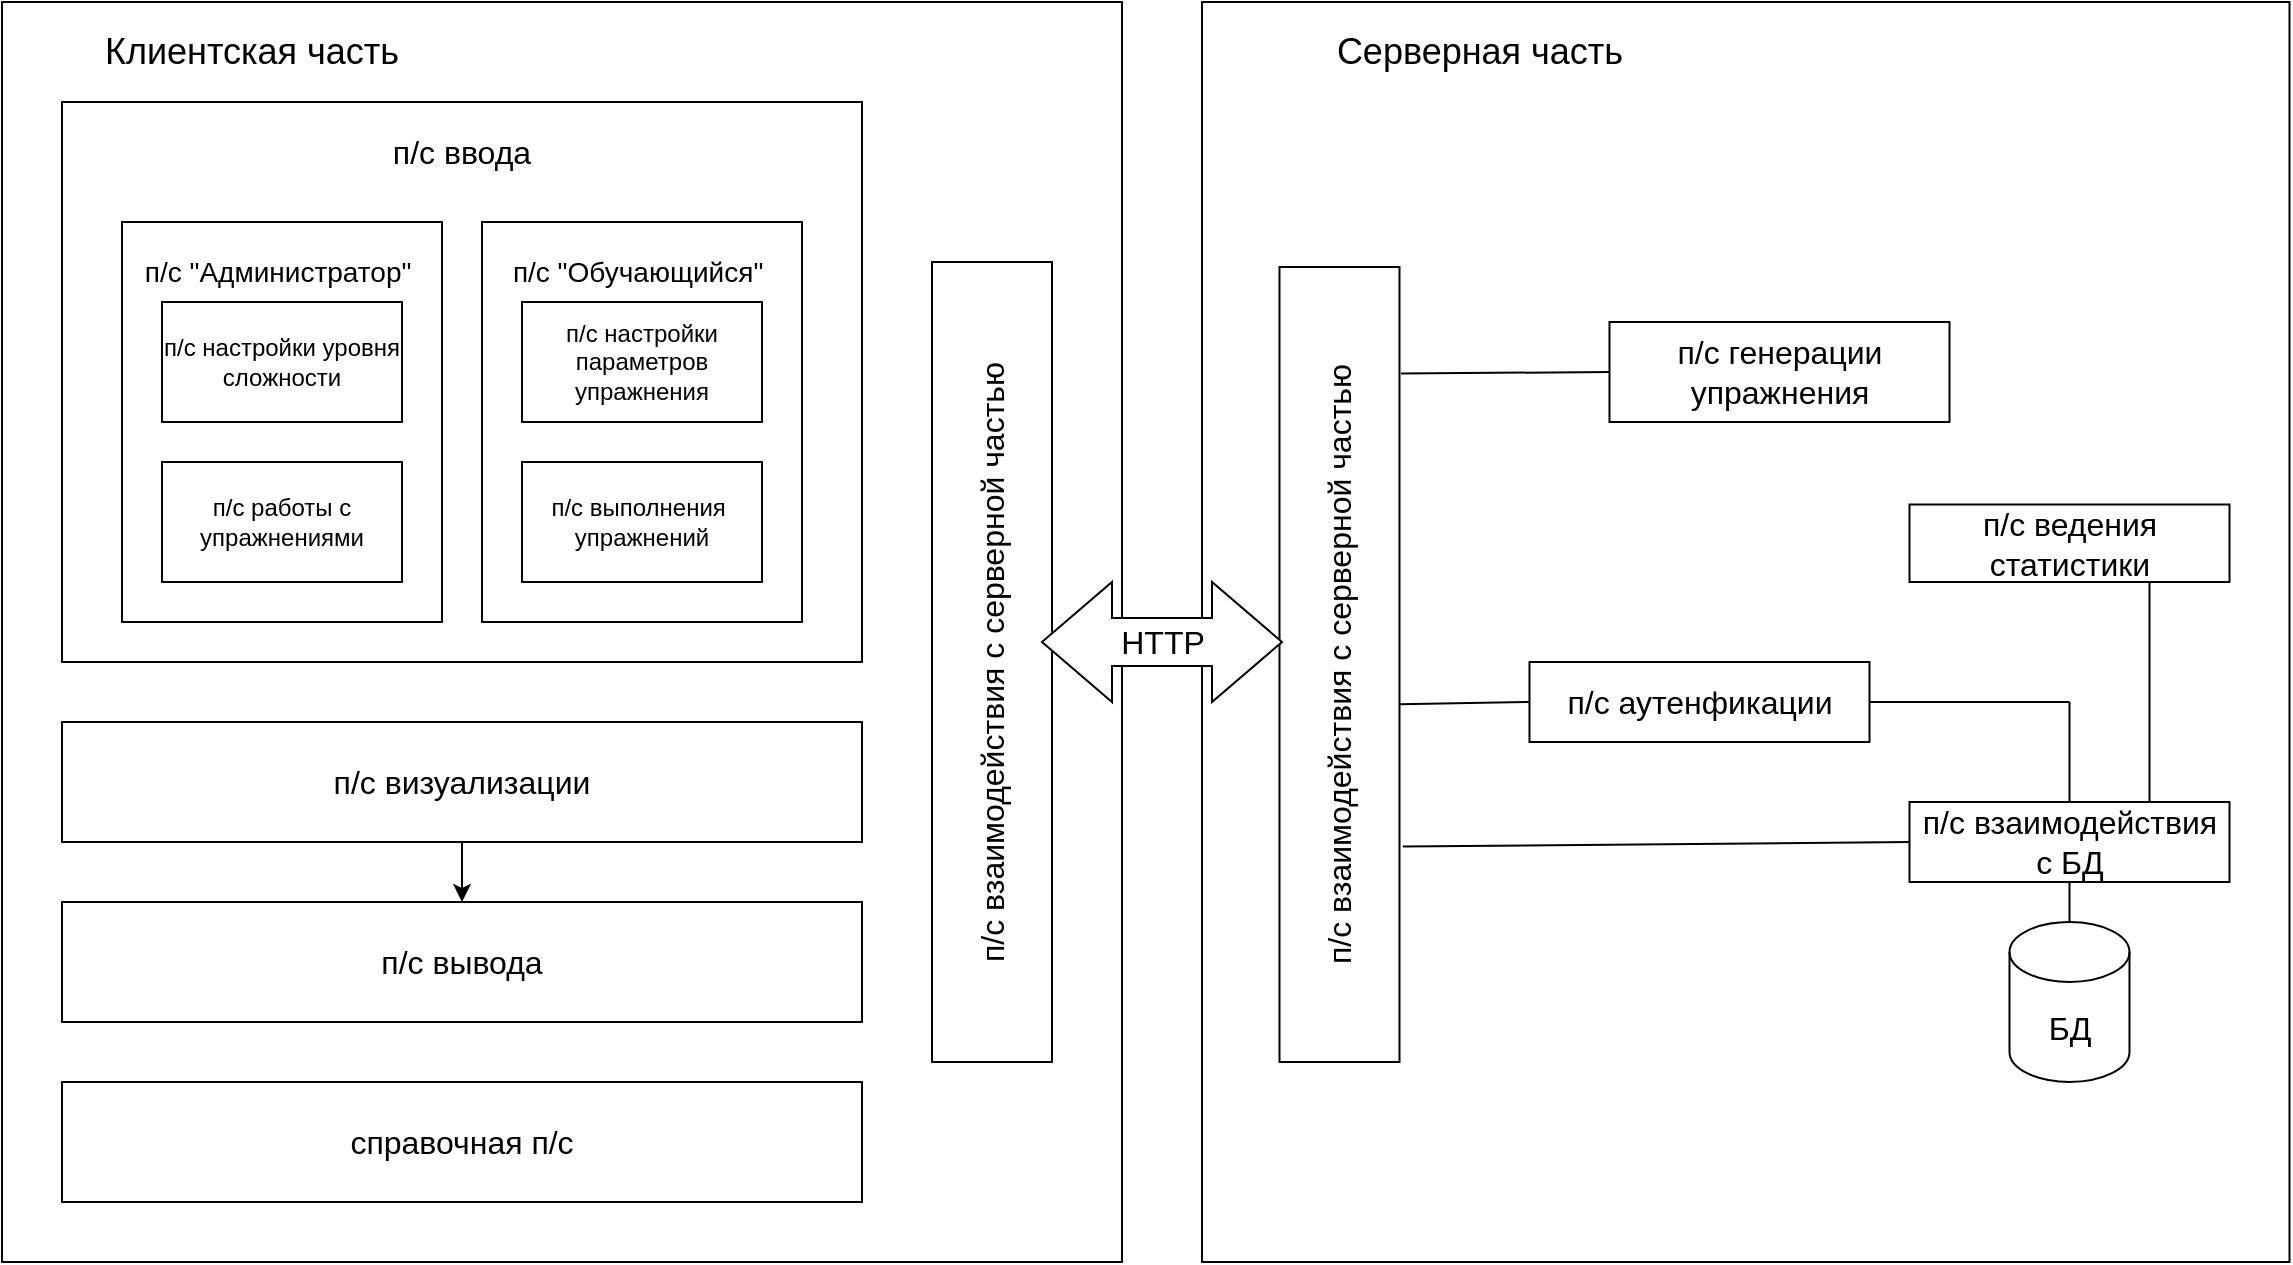 <mxfile version="24.7.17">
  <diagram name="Страница — 1" id="AvSwX9tglvJ7psdM4ufj">
    <mxGraphModel dx="1222" dy="1198" grid="0" gridSize="10" guides="1" tooltips="1" connect="1" arrows="1" fold="1" page="0" pageScale="1" pageWidth="827" pageHeight="1169" math="0" shadow="0">
      <root>
        <mxCell id="0" />
        <mxCell id="1" parent="0" />
        <mxCell id="a4ciOlM0Xgx-LXiKj8uF-37" value="" style="rounded=0;whiteSpace=wrap;html=1;" vertex="1" parent="1">
          <mxGeometry x="680" y="-10" width="543.75" height="630" as="geometry" />
        </mxCell>
        <mxCell id="a4ciOlM0Xgx-LXiKj8uF-16" value="" style="rounded=0;whiteSpace=wrap;html=1;" vertex="1" parent="1">
          <mxGeometry x="80" y="-10" width="560" height="630" as="geometry" />
        </mxCell>
        <mxCell id="a4ciOlM0Xgx-LXiKj8uF-2" value="" style="rounded=0;whiteSpace=wrap;html=1;" vertex="1" parent="1">
          <mxGeometry x="110" y="40" width="400" height="280" as="geometry" />
        </mxCell>
        <mxCell id="a4ciOlM0Xgx-LXiKj8uF-1" value="" style="rounded=0;whiteSpace=wrap;html=1;" vertex="1" parent="1">
          <mxGeometry x="140" y="100" width="160" height="200" as="geometry" />
        </mxCell>
        <mxCell id="a4ciOlM0Xgx-LXiKj8uF-3" value="п/с настройки уровня сложности" style="rounded=0;whiteSpace=wrap;html=1;" vertex="1" parent="1">
          <mxGeometry x="160" y="140" width="120" height="60" as="geometry" />
        </mxCell>
        <mxCell id="a4ciOlM0Xgx-LXiKj8uF-4" value="п/с работы с упражнениями" style="rounded=0;whiteSpace=wrap;html=1;" vertex="1" parent="1">
          <mxGeometry x="160" y="220" width="120" height="60" as="geometry" />
        </mxCell>
        <mxCell id="a4ciOlM0Xgx-LXiKj8uF-5" value="&lt;font style=&quot;font-size: 14px;&quot;&gt;п/с &quot;Администратор&quot;&amp;nbsp;&lt;/font&gt;" style="text;html=1;align=center;verticalAlign=middle;whiteSpace=wrap;rounded=0;strokeWidth=2;" vertex="1" parent="1">
          <mxGeometry x="150" y="110" width="140" height="30" as="geometry" />
        </mxCell>
        <mxCell id="a4ciOlM0Xgx-LXiKj8uF-6" value="" style="rounded=0;whiteSpace=wrap;html=1;" vertex="1" parent="1">
          <mxGeometry x="320" y="100" width="160" height="200" as="geometry" />
        </mxCell>
        <mxCell id="a4ciOlM0Xgx-LXiKj8uF-7" value="п/с настройки параметров упражнения" style="rounded=0;whiteSpace=wrap;html=1;" vertex="1" parent="1">
          <mxGeometry x="340" y="140" width="120" height="60" as="geometry" />
        </mxCell>
        <mxCell id="a4ciOlM0Xgx-LXiKj8uF-8" value="п/с выполнения&amp;nbsp; упражнений" style="rounded=0;whiteSpace=wrap;html=1;" vertex="1" parent="1">
          <mxGeometry x="340" y="220" width="120" height="60" as="geometry" />
        </mxCell>
        <mxCell id="a4ciOlM0Xgx-LXiKj8uF-9" value="&lt;font style=&quot;font-size: 14px;&quot;&gt;п/с &quot;Обучающийся&quot;&amp;nbsp;&lt;/font&gt;" style="text;html=1;align=center;verticalAlign=middle;whiteSpace=wrap;rounded=0;strokeWidth=2;" vertex="1" parent="1">
          <mxGeometry x="330" y="110" width="140" height="30" as="geometry" />
        </mxCell>
        <mxCell id="a4ciOlM0Xgx-LXiKj8uF-10" value="&lt;font style=&quot;font-size: 16px;&quot;&gt;п/с ввода&lt;/font&gt;" style="text;html=1;align=center;verticalAlign=middle;whiteSpace=wrap;rounded=0;" vertex="1" parent="1">
          <mxGeometry x="260" y="50" width="100" height="30" as="geometry" />
        </mxCell>
        <mxCell id="a4ciOlM0Xgx-LXiKj8uF-13" value="" style="edgeStyle=orthogonalEdgeStyle;rounded=0;orthogonalLoop=1;jettySize=auto;html=1;" edge="1" parent="1" source="a4ciOlM0Xgx-LXiKj8uF-11" target="a4ciOlM0Xgx-LXiKj8uF-12">
          <mxGeometry relative="1" as="geometry" />
        </mxCell>
        <mxCell id="a4ciOlM0Xgx-LXiKj8uF-11" value="&lt;font style=&quot;font-size: 16px;&quot;&gt;п/с визуализации&lt;/font&gt;" style="rounded=0;whiteSpace=wrap;html=1;" vertex="1" parent="1">
          <mxGeometry x="110" y="350" width="400" height="60" as="geometry" />
        </mxCell>
        <mxCell id="a4ciOlM0Xgx-LXiKj8uF-12" value="&lt;font style=&quot;font-size: 16px;&quot;&gt;п/с вывода&lt;/font&gt;" style="rounded=0;whiteSpace=wrap;html=1;" vertex="1" parent="1">
          <mxGeometry x="110" y="440" width="400" height="60" as="geometry" />
        </mxCell>
        <mxCell id="a4ciOlM0Xgx-LXiKj8uF-14" value="&lt;font style=&quot;font-size: 16px;&quot;&gt;справочная п/с&lt;/font&gt;" style="rounded=0;whiteSpace=wrap;html=1;" vertex="1" parent="1">
          <mxGeometry x="110" y="530" width="400" height="60" as="geometry" />
        </mxCell>
        <mxCell id="a4ciOlM0Xgx-LXiKj8uF-15" value="&lt;font style=&quot;font-size: 16px;&quot;&gt;п/с взаимодействия с серверной частью&lt;/font&gt;" style="rounded=0;whiteSpace=wrap;html=1;rotation=-90;" vertex="1" parent="1">
          <mxGeometry x="375" y="290" width="400" height="60" as="geometry" />
        </mxCell>
        <mxCell id="a4ciOlM0Xgx-LXiKj8uF-17" value="Клиентская часть" style="text;html=1;align=center;verticalAlign=middle;whiteSpace=wrap;rounded=0;fontSize=18;" vertex="1" parent="1">
          <mxGeometry x="110" width="190" height="30" as="geometry" />
        </mxCell>
        <mxCell id="a4ciOlM0Xgx-LXiKj8uF-18" value="&lt;font style=&quot;font-size: 16px;&quot;&gt;п/с взаимодействия с серверной частью&lt;/font&gt;" style="rounded=0;whiteSpace=wrap;html=1;rotation=-90;" vertex="1" parent="1">
          <mxGeometry x="550" y="291.25" width="397.5" height="60" as="geometry" />
        </mxCell>
        <mxCell id="a4ciOlM0Xgx-LXiKj8uF-20" value="п/с генерации упражнения" style="rounded=0;whiteSpace=wrap;html=1;fontSize=16;" vertex="1" parent="1">
          <mxGeometry x="883.75" y="150" width="170" height="50" as="geometry" />
        </mxCell>
        <mxCell id="a4ciOlM0Xgx-LXiKj8uF-21" value="п/с ведения статистики" style="rounded=0;whiteSpace=wrap;html=1;fontSize=16;" vertex="1" parent="1">
          <mxGeometry x="1033.75" y="241.25" width="160" height="38.75" as="geometry" />
        </mxCell>
        <mxCell id="a4ciOlM0Xgx-LXiKj8uF-22" value="п/с аутенфикации" style="rounded=0;whiteSpace=wrap;html=1;fontSize=16;" vertex="1" parent="1">
          <mxGeometry x="843.75" y="320" width="170" height="40" as="geometry" />
        </mxCell>
        <mxCell id="a4ciOlM0Xgx-LXiKj8uF-23" value="п/с взаимодействия с БД" style="rounded=0;whiteSpace=wrap;html=1;fontSize=16;" vertex="1" parent="1">
          <mxGeometry x="1033.75" y="390" width="160" height="40" as="geometry" />
        </mxCell>
        <mxCell id="a4ciOlM0Xgx-LXiKj8uF-24" value="БД" style="shape=cylinder3;whiteSpace=wrap;html=1;boundedLbl=1;backgroundOutline=1;size=15;fontSize=16;" vertex="1" parent="1">
          <mxGeometry x="1083.75" y="450" width="60" height="80" as="geometry" />
        </mxCell>
        <mxCell id="a4ciOlM0Xgx-LXiKj8uF-26" value="" style="endArrow=none;html=1;rounded=0;entryX=0;entryY=0.5;entryDx=0;entryDy=0;exitX=0.866;exitY=1.013;exitDx=0;exitDy=0;exitPerimeter=0;" edge="1" parent="1" source="a4ciOlM0Xgx-LXiKj8uF-18" target="a4ciOlM0Xgx-LXiKj8uF-20">
          <mxGeometry width="50" height="50" relative="1" as="geometry">
            <mxPoint x="713.75" y="360" as="sourcePoint" />
            <mxPoint x="763.75" y="310" as="targetPoint" />
          </mxGeometry>
        </mxCell>
        <mxCell id="a4ciOlM0Xgx-LXiKj8uF-29" value="" style="endArrow=none;html=1;rounded=0;entryX=0;entryY=0.5;entryDx=0;entryDy=0;exitX=0.45;exitY=1;exitDx=0;exitDy=0;exitPerimeter=0;" edge="1" parent="1" source="a4ciOlM0Xgx-LXiKj8uF-18" target="a4ciOlM0Xgx-LXiKj8uF-22">
          <mxGeometry width="50" height="50" relative="1" as="geometry">
            <mxPoint x="713.75" y="360" as="sourcePoint" />
            <mxPoint x="763.75" y="310" as="targetPoint" />
          </mxGeometry>
        </mxCell>
        <mxCell id="a4ciOlM0Xgx-LXiKj8uF-31" value="" style="endArrow=none;html=1;rounded=0;entryX=1;entryY=0.5;entryDx=0;entryDy=0;" edge="1" parent="1" target="a4ciOlM0Xgx-LXiKj8uF-22">
          <mxGeometry width="50" height="50" relative="1" as="geometry">
            <mxPoint x="1113.75" y="340" as="sourcePoint" />
            <mxPoint x="763.75" y="310" as="targetPoint" />
          </mxGeometry>
        </mxCell>
        <mxCell id="a4ciOlM0Xgx-LXiKj8uF-32" value="" style="endArrow=none;html=1;rounded=0;exitX=0.5;exitY=0;exitDx=0;exitDy=0;" edge="1" parent="1" source="a4ciOlM0Xgx-LXiKj8uF-23">
          <mxGeometry width="50" height="50" relative="1" as="geometry">
            <mxPoint x="713.75" y="360" as="sourcePoint" />
            <mxPoint x="1113.75" y="340" as="targetPoint" />
          </mxGeometry>
        </mxCell>
        <mxCell id="a4ciOlM0Xgx-LXiKj8uF-34" value="" style="endArrow=none;html=1;rounded=0;exitX=0;exitY=0.5;exitDx=0;exitDy=0;entryX=0.271;entryY=1.027;entryDx=0;entryDy=0;entryPerimeter=0;" edge="1" parent="1" source="a4ciOlM0Xgx-LXiKj8uF-23" target="a4ciOlM0Xgx-LXiKj8uF-18">
          <mxGeometry width="50" height="50" relative="1" as="geometry">
            <mxPoint x="863.75" y="360" as="sourcePoint" />
            <mxPoint x="913.75" y="310" as="targetPoint" />
          </mxGeometry>
        </mxCell>
        <mxCell id="a4ciOlM0Xgx-LXiKj8uF-35" value="" style="endArrow=none;html=1;rounded=0;exitX=0.5;exitY=0;exitDx=0;exitDy=0;exitPerimeter=0;entryX=0.5;entryY=1;entryDx=0;entryDy=0;" edge="1" parent="1" source="a4ciOlM0Xgx-LXiKj8uF-24" target="a4ciOlM0Xgx-LXiKj8uF-23">
          <mxGeometry width="50" height="50" relative="1" as="geometry">
            <mxPoint x="823.75" y="340" as="sourcePoint" />
            <mxPoint x="873.75" y="290" as="targetPoint" />
          </mxGeometry>
        </mxCell>
        <mxCell id="a4ciOlM0Xgx-LXiKj8uF-36" value="" style="endArrow=none;html=1;rounded=0;exitX=0.75;exitY=0;exitDx=0;exitDy=0;entryX=0.75;entryY=1;entryDx=0;entryDy=0;" edge="1" parent="1" source="a4ciOlM0Xgx-LXiKj8uF-23" target="a4ciOlM0Xgx-LXiKj8uF-21">
          <mxGeometry width="50" height="50" relative="1" as="geometry">
            <mxPoint x="1140.75" y="380" as="sourcePoint" />
            <mxPoint x="1163.75" y="310" as="targetPoint" />
          </mxGeometry>
        </mxCell>
        <mxCell id="a4ciOlM0Xgx-LXiKj8uF-39" value="Серверная часть" style="text;html=1;align=center;verticalAlign=middle;whiteSpace=wrap;rounded=0;fontSize=18;" vertex="1" parent="1">
          <mxGeometry x="723.75" width="190" height="30" as="geometry" />
        </mxCell>
        <mxCell id="a4ciOlM0Xgx-LXiKj8uF-40" value="&lt;font style=&quot;font-size: 16px;&quot;&gt;HTTP&lt;/font&gt;" style="html=1;shadow=0;dashed=0;align=center;verticalAlign=middle;shape=mxgraph.arrows2.twoWayArrow;dy=0.6;dx=35;" vertex="1" parent="1">
          <mxGeometry x="600" y="280" width="120" height="60" as="geometry" />
        </mxCell>
      </root>
    </mxGraphModel>
  </diagram>
</mxfile>
